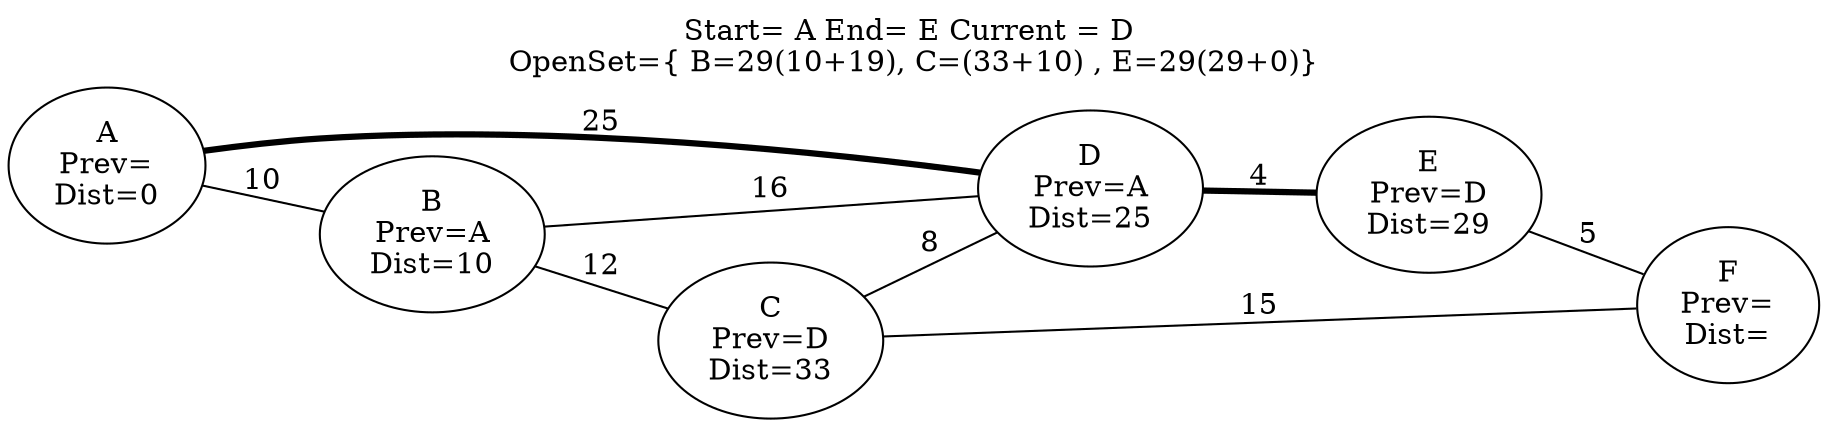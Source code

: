 graph {
    rankdir=LR;
labelloc=t
 a [label="A\nPrev=\nDist=0"];
 b [label="B\nPrev=A\nDist=10"];
 c [label="C\nPrev=D\nDist=33"];
 d [label="D\nPrev=A\nDist=25"];
 e [label="E\nPrev=D\nDist=29"];
 f [label="F\nPrev=\nDist="];
 
    a -- b[weight=10,label="10"];
    b -- c[weight=10,label="12"];
    c -- d[weight=10,label="8"];
    d -- e[weight=10,label="4",penwidth=3];
    e -- f[weight=10,label="5"];
    a -- d[weight=10,label="25",penwidth=3];
    b -- d[weight=10,label="16"];
    c -- f[weight=10,label="15"];
label ="Start= A End= E Current = D 
OpenSet={ B=29(10+19), C=(33+10) , E=29(29+0)}";

}

